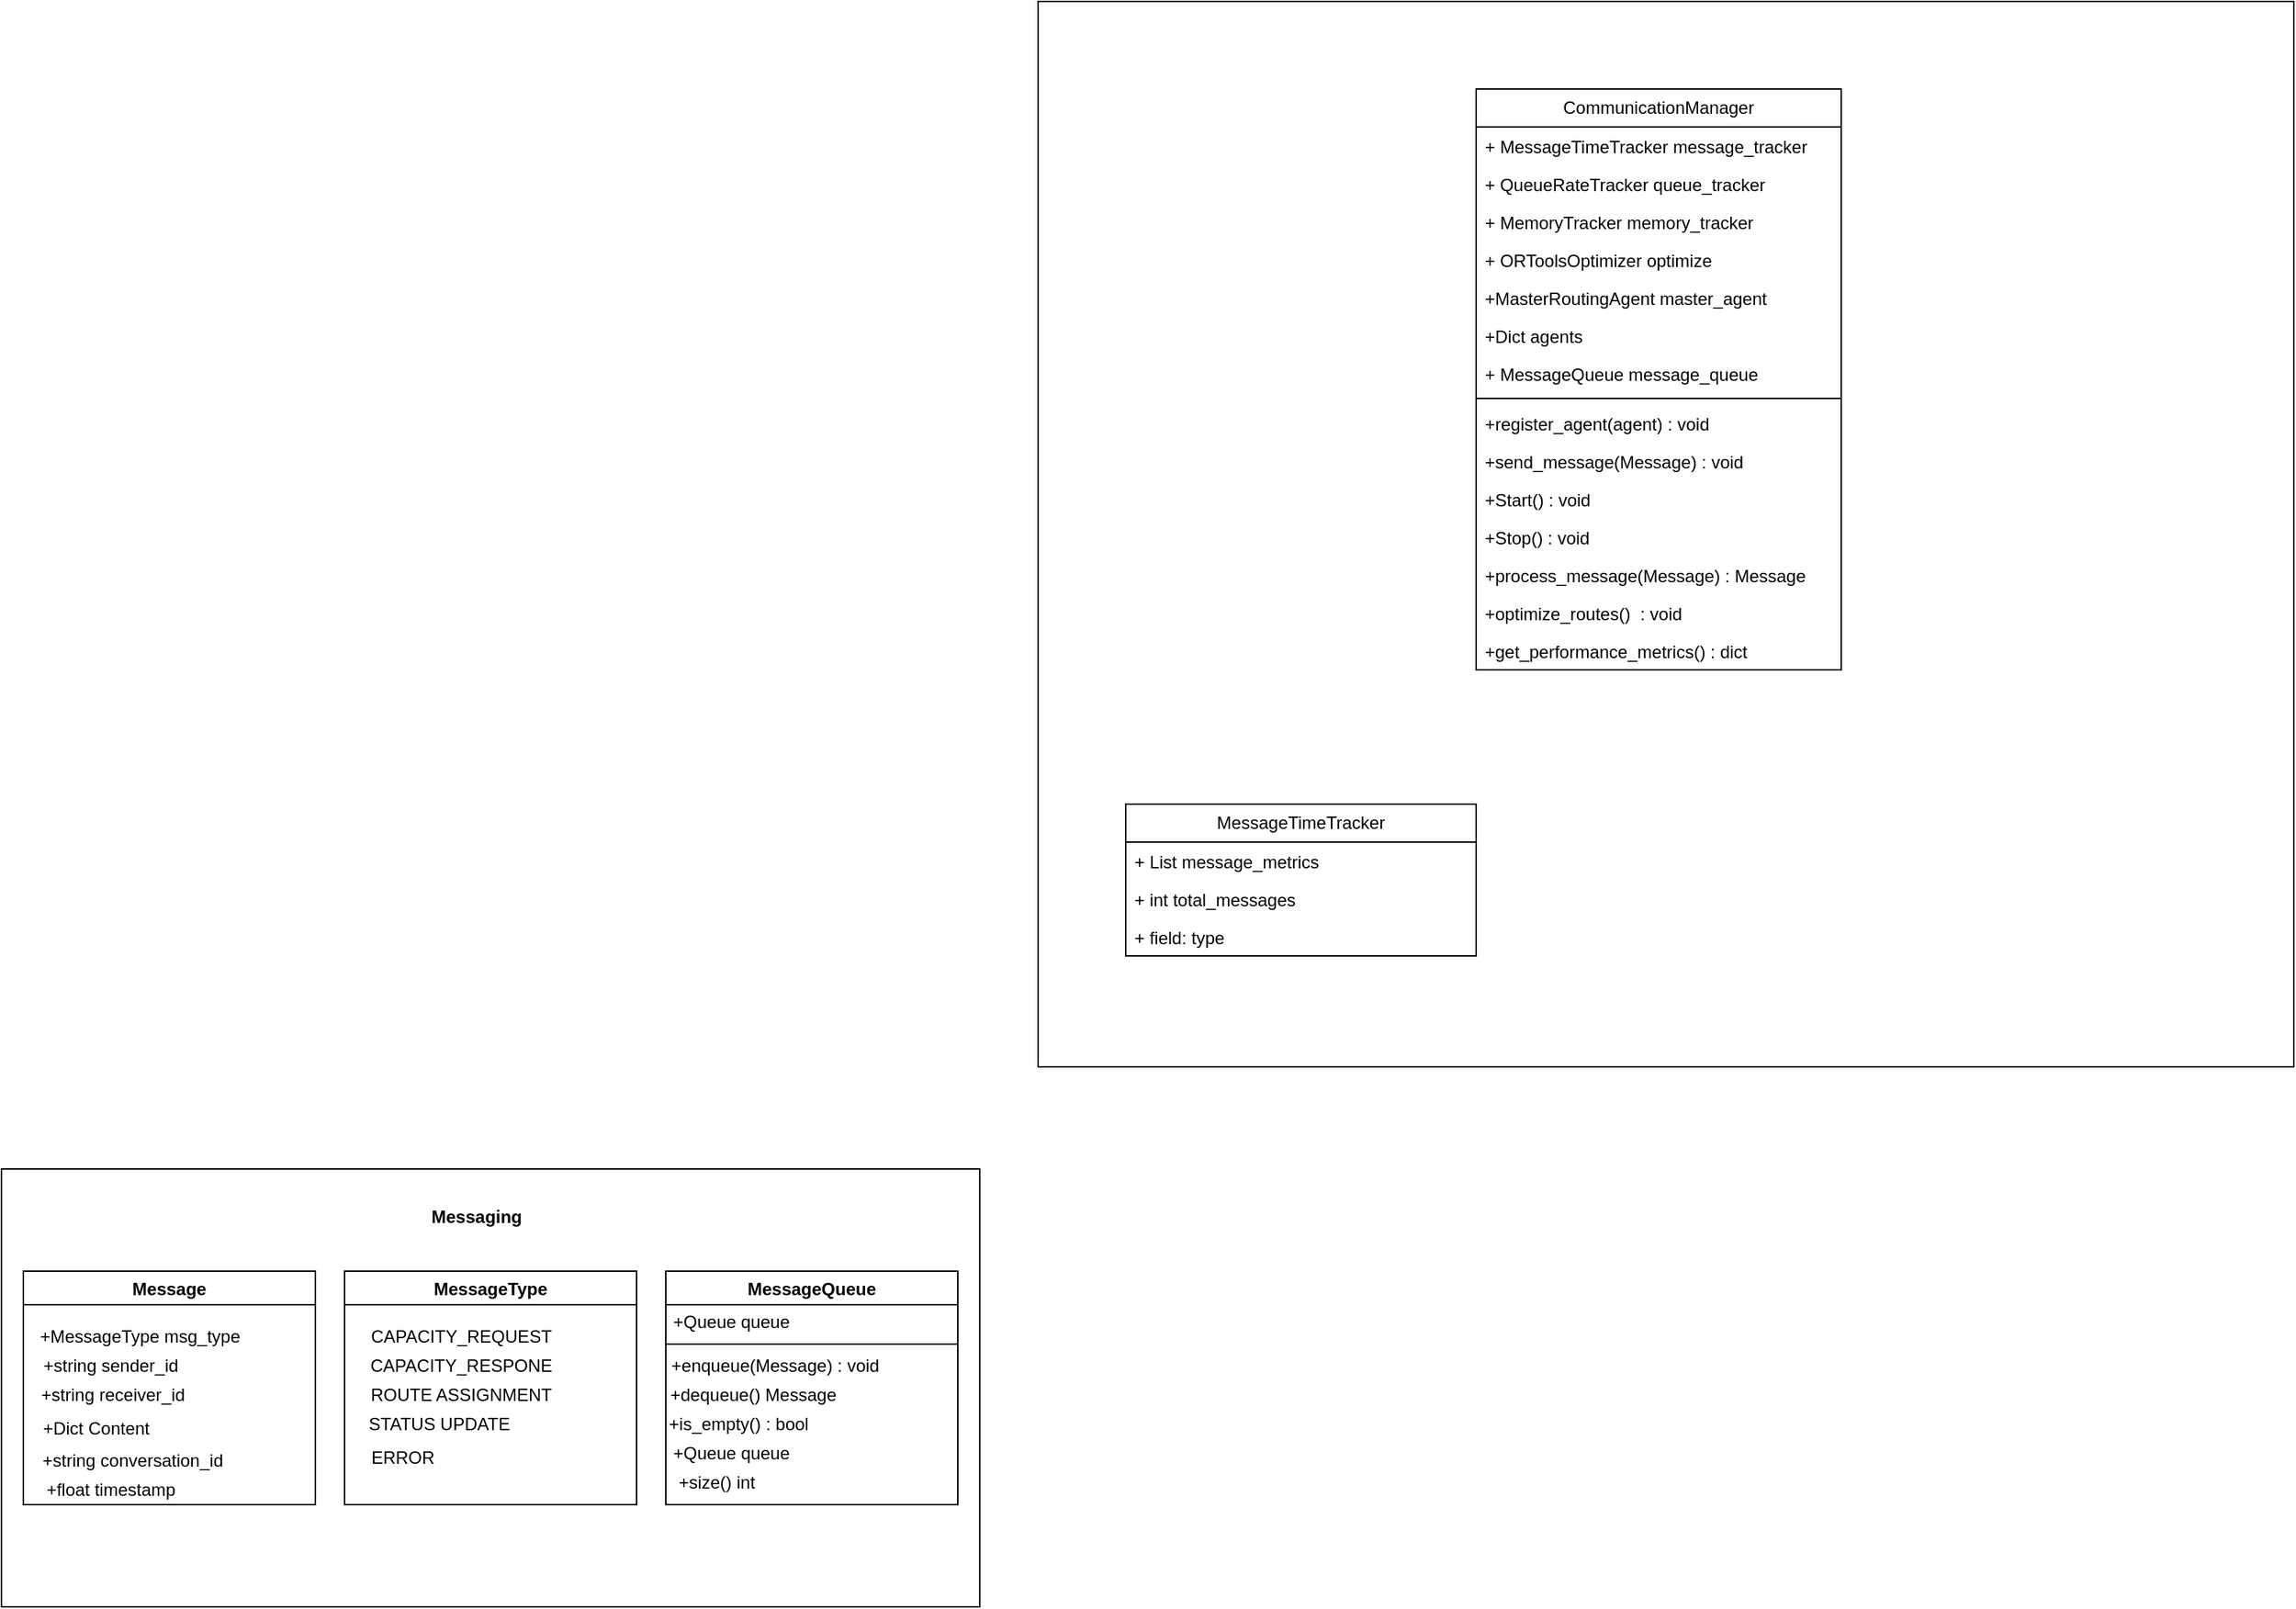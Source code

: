 <mxfile version="26.1.0">
  <diagram name="Page-1" id="3eJ2iNrHLLuz_BSAT2ms">
    <mxGraphModel dx="2600" dy="2660" grid="1" gridSize="10" guides="1" tooltips="1" connect="1" arrows="1" fold="1" page="1" pageScale="1" pageWidth="850" pageHeight="1100" math="0" shadow="0">
      <root>
        <mxCell id="0" />
        <mxCell id="1" parent="0" />
        <mxCell id="s4suzakwk4SIYHrB68MS-1" value="" style="rounded=0;whiteSpace=wrap;html=1;" vertex="1" parent="1">
          <mxGeometry x="50" y="90" width="670" height="300" as="geometry" />
        </mxCell>
        <mxCell id="s4suzakwk4SIYHrB68MS-12" value="Message" style="swimlane;" vertex="1" parent="1">
          <mxGeometry x="65" y="160" width="200" height="160" as="geometry">
            <mxRectangle x="60" y="70" width="90" height="30" as="alternateBounds" />
          </mxGeometry>
        </mxCell>
        <mxCell id="s4suzakwk4SIYHrB68MS-17" value="+MessageType msg_type" style="text;html=1;align=center;verticalAlign=middle;whiteSpace=wrap;rounded=0;" vertex="1" parent="s4suzakwk4SIYHrB68MS-12">
          <mxGeometry x="10" y="30" width="140" height="30" as="geometry" />
        </mxCell>
        <mxCell id="s4suzakwk4SIYHrB68MS-21" value="+Dict Content" style="text;html=1;align=center;verticalAlign=middle;whiteSpace=wrap;rounded=0;" vertex="1" parent="s4suzakwk4SIYHrB68MS-12">
          <mxGeometry x="10" y="100" width="80" height="15" as="geometry" />
        </mxCell>
        <mxCell id="s4suzakwk4SIYHrB68MS-19" value="+string receiver_id" style="text;html=1;align=center;verticalAlign=middle;whiteSpace=wrap;rounded=0;" vertex="1" parent="s4suzakwk4SIYHrB68MS-12">
          <mxGeometry x="10" y="80" width="102.5" height="10" as="geometry" />
        </mxCell>
        <mxCell id="s4suzakwk4SIYHrB68MS-18" value="+string sender_id" style="text;html=1;align=center;verticalAlign=middle;whiteSpace=wrap;rounded=0;" vertex="1" parent="s4suzakwk4SIYHrB68MS-12">
          <mxGeometry x="10" y="60" width="100" height="10" as="geometry" />
        </mxCell>
        <mxCell id="s4suzakwk4SIYHrB68MS-22" value="+string conversation_id" style="text;html=1;align=center;verticalAlign=middle;whiteSpace=wrap;rounded=0;" vertex="1" parent="1">
          <mxGeometry x="75" y="280" width="130" height="20" as="geometry" />
        </mxCell>
        <mxCell id="s4suzakwk4SIYHrB68MS-25" value="+float timestamp" style="text;html=1;align=center;verticalAlign=middle;whiteSpace=wrap;rounded=0;" vertex="1" parent="1">
          <mxGeometry x="75" y="300" width="100" height="20" as="geometry" />
        </mxCell>
        <mxCell id="s4suzakwk4SIYHrB68MS-26" value="MessageType" style="swimlane;" vertex="1" parent="1">
          <mxGeometry x="285" y="160" width="200" height="160" as="geometry">
            <mxRectangle x="60" y="70" width="90" height="30" as="alternateBounds" />
          </mxGeometry>
        </mxCell>
        <mxCell id="s4suzakwk4SIYHrB68MS-27" value="CAPACITY_REQUEST" style="text;html=1;align=center;verticalAlign=middle;whiteSpace=wrap;rounded=0;" vertex="1" parent="s4suzakwk4SIYHrB68MS-26">
          <mxGeometry x="10" y="30" width="140" height="30" as="geometry" />
        </mxCell>
        <mxCell id="s4suzakwk4SIYHrB68MS-28" value="STATUS UPDATE" style="text;html=1;align=center;verticalAlign=middle;whiteSpace=wrap;rounded=0;" vertex="1" parent="s4suzakwk4SIYHrB68MS-26">
          <mxGeometry y="100" width="130" height="10" as="geometry" />
        </mxCell>
        <mxCell id="s4suzakwk4SIYHrB68MS-29" value="ROUTE ASSIGNMENT" style="text;html=1;align=center;verticalAlign=middle;whiteSpace=wrap;rounded=0;" vertex="1" parent="s4suzakwk4SIYHrB68MS-26">
          <mxGeometry x="10" y="80" width="140" height="10" as="geometry" />
        </mxCell>
        <mxCell id="s4suzakwk4SIYHrB68MS-30" value="CAPACITY_RESPONE" style="text;html=1;align=center;verticalAlign=middle;whiteSpace=wrap;rounded=0;" vertex="1" parent="s4suzakwk4SIYHrB68MS-26">
          <mxGeometry x="30" y="60" width="100" height="10" as="geometry" />
        </mxCell>
        <mxCell id="s4suzakwk4SIYHrB68MS-31" value="ERROR" style="text;html=1;align=center;verticalAlign=middle;whiteSpace=wrap;rounded=0;" vertex="1" parent="s4suzakwk4SIYHrB68MS-26">
          <mxGeometry x="-20" y="120" width="120" height="15" as="geometry" />
        </mxCell>
        <mxCell id="s4suzakwk4SIYHrB68MS-32" value="MessageQueue" style="swimlane;" vertex="1" parent="1">
          <mxGeometry x="505" y="160" width="200" height="160" as="geometry">
            <mxRectangle x="60" y="70" width="90" height="30" as="alternateBounds" />
          </mxGeometry>
        </mxCell>
        <mxCell id="s4suzakwk4SIYHrB68MS-39" value="+Queue queue" style="text;html=1;align=center;verticalAlign=middle;whiteSpace=wrap;rounded=0;" vertex="1" parent="s4suzakwk4SIYHrB68MS-32">
          <mxGeometry y="30" width="90" height="10" as="geometry" />
        </mxCell>
        <mxCell id="s4suzakwk4SIYHrB68MS-41" value="+dequeue() Message" style="text;html=1;align=center;verticalAlign=middle;whiteSpace=wrap;rounded=0;" vertex="1" parent="s4suzakwk4SIYHrB68MS-32">
          <mxGeometry y="80" width="120" height="10" as="geometry" />
        </mxCell>
        <mxCell id="s4suzakwk4SIYHrB68MS-42" value="+is_empty() : bool" style="text;html=1;align=center;verticalAlign=middle;whiteSpace=wrap;rounded=0;" vertex="1" parent="s4suzakwk4SIYHrB68MS-32">
          <mxGeometry y="100" width="100" height="10" as="geometry" />
        </mxCell>
        <mxCell id="s4suzakwk4SIYHrB68MS-43" value="+Queue queue" style="text;html=1;align=center;verticalAlign=middle;whiteSpace=wrap;rounded=0;" vertex="1" parent="s4suzakwk4SIYHrB68MS-32">
          <mxGeometry y="120" width="90" height="10" as="geometry" />
        </mxCell>
        <mxCell id="s4suzakwk4SIYHrB68MS-38" value="" style="endArrow=none;html=1;rounded=0;entryX=1;entryY=0.25;entryDx=0;entryDy=0;exitX=0;exitY=0.25;exitDx=0;exitDy=0;" edge="1" parent="1">
          <mxGeometry width="50" height="50" relative="1" as="geometry">
            <mxPoint x="505" y="210" as="sourcePoint" />
            <mxPoint x="705" y="210" as="targetPoint" />
          </mxGeometry>
        </mxCell>
        <mxCell id="s4suzakwk4SIYHrB68MS-40" value="+enqueue(Message) : void" style="text;html=1;align=center;verticalAlign=middle;whiteSpace=wrap;rounded=0;" vertex="1" parent="1">
          <mxGeometry x="505" y="220" width="150" height="10" as="geometry" />
        </mxCell>
        <mxCell id="s4suzakwk4SIYHrB68MS-44" value="+size() int" style="text;html=1;align=center;verticalAlign=middle;whiteSpace=wrap;rounded=0;" vertex="1" parent="1">
          <mxGeometry x="495" y="300" width="90" height="10" as="geometry" />
        </mxCell>
        <mxCell id="s4suzakwk4SIYHrB68MS-54" value="Messaging" style="text;align=center;fontStyle=1;verticalAlign=middle;spacingLeft=3;spacingRight=3;strokeColor=none;rotatable=0;points=[[0,0.5],[1,0.5]];portConstraint=eastwest;html=1;" vertex="1" parent="1">
          <mxGeometry x="335" y="110" width="80" height="26" as="geometry" />
        </mxCell>
        <mxCell id="s4suzakwk4SIYHrB68MS-55" value="" style="rounded=0;whiteSpace=wrap;html=1;" vertex="1" parent="1">
          <mxGeometry x="760" y="-710" width="860" height="730" as="geometry" />
        </mxCell>
        <mxCell id="s4suzakwk4SIYHrB68MS-56" value="CommunicationManager" style="swimlane;fontStyle=0;childLayout=stackLayout;horizontal=1;startSize=26;fillColor=none;horizontalStack=0;resizeParent=1;resizeParentMax=0;resizeLast=0;collapsible=1;marginBottom=0;whiteSpace=wrap;html=1;" vertex="1" parent="1">
          <mxGeometry x="1060" y="-650" width="250" height="398" as="geometry" />
        </mxCell>
        <mxCell id="s4suzakwk4SIYHrB68MS-57" value="+ MessageTimeTracker message_tracker" style="text;strokeColor=none;fillColor=none;align=left;verticalAlign=top;spacingLeft=4;spacingRight=4;overflow=hidden;rotatable=0;points=[[0,0.5],[1,0.5]];portConstraint=eastwest;whiteSpace=wrap;html=1;" vertex="1" parent="s4suzakwk4SIYHrB68MS-56">
          <mxGeometry y="26" width="250" height="26" as="geometry" />
        </mxCell>
        <mxCell id="s4suzakwk4SIYHrB68MS-58" value="+ QueueRateTracker queue_tracker" style="text;strokeColor=none;fillColor=none;align=left;verticalAlign=top;spacingLeft=4;spacingRight=4;overflow=hidden;rotatable=0;points=[[0,0.5],[1,0.5]];portConstraint=eastwest;whiteSpace=wrap;html=1;" vertex="1" parent="s4suzakwk4SIYHrB68MS-56">
          <mxGeometry y="52" width="250" height="26" as="geometry" />
        </mxCell>
        <mxCell id="s4suzakwk4SIYHrB68MS-59" value="+ MemoryTracker memory_tracker" style="text;strokeColor=none;fillColor=none;align=left;verticalAlign=top;spacingLeft=4;spacingRight=4;overflow=hidden;rotatable=0;points=[[0,0.5],[1,0.5]];portConstraint=eastwest;whiteSpace=wrap;html=1;" vertex="1" parent="s4suzakwk4SIYHrB68MS-56">
          <mxGeometry y="78" width="250" height="26" as="geometry" />
        </mxCell>
        <mxCell id="s4suzakwk4SIYHrB68MS-60" value="+ ORToolsOptimizer optimize" style="text;strokeColor=none;fillColor=none;align=left;verticalAlign=top;spacingLeft=4;spacingRight=4;overflow=hidden;rotatable=0;points=[[0,0.5],[1,0.5]];portConstraint=eastwest;whiteSpace=wrap;html=1;" vertex="1" parent="s4suzakwk4SIYHrB68MS-56">
          <mxGeometry y="104" width="250" height="26" as="geometry" />
        </mxCell>
        <mxCell id="s4suzakwk4SIYHrB68MS-61" value="+MasterRoutingAgent master_agent" style="text;strokeColor=none;fillColor=none;align=left;verticalAlign=top;spacingLeft=4;spacingRight=4;overflow=hidden;rotatable=0;points=[[0,0.5],[1,0.5]];portConstraint=eastwest;whiteSpace=wrap;html=1;" vertex="1" parent="s4suzakwk4SIYHrB68MS-56">
          <mxGeometry y="130" width="250" height="26" as="geometry" />
        </mxCell>
        <mxCell id="s4suzakwk4SIYHrB68MS-62" value="+Dict agents" style="text;strokeColor=none;fillColor=none;align=left;verticalAlign=top;spacingLeft=4;spacingRight=4;overflow=hidden;rotatable=0;points=[[0,0.5],[1,0.5]];portConstraint=eastwest;whiteSpace=wrap;html=1;" vertex="1" parent="s4suzakwk4SIYHrB68MS-56">
          <mxGeometry y="156" width="250" height="26" as="geometry" />
        </mxCell>
        <mxCell id="s4suzakwk4SIYHrB68MS-63" value="+ MessageQueue message_queue" style="text;strokeColor=none;fillColor=none;align=left;verticalAlign=top;spacingLeft=4;spacingRight=4;overflow=hidden;rotatable=0;points=[[0,0.5],[1,0.5]];portConstraint=eastwest;whiteSpace=wrap;html=1;" vertex="1" parent="s4suzakwk4SIYHrB68MS-56">
          <mxGeometry y="182" width="250" height="26" as="geometry" />
        </mxCell>
        <mxCell id="s4suzakwk4SIYHrB68MS-65" value="" style="line;strokeWidth=1;fillColor=none;align=left;verticalAlign=middle;spacingTop=-1;spacingLeft=3;spacingRight=3;rotatable=0;labelPosition=right;points=[];portConstraint=eastwest;strokeColor=inherit;" vertex="1" parent="s4suzakwk4SIYHrB68MS-56">
          <mxGeometry y="208" width="250" height="8" as="geometry" />
        </mxCell>
        <mxCell id="s4suzakwk4SIYHrB68MS-64" value="+register_agent(agent) : void" style="text;strokeColor=none;fillColor=none;align=left;verticalAlign=top;spacingLeft=4;spacingRight=4;overflow=hidden;rotatable=0;points=[[0,0.5],[1,0.5]];portConstraint=eastwest;whiteSpace=wrap;html=1;" vertex="1" parent="s4suzakwk4SIYHrB68MS-56">
          <mxGeometry y="216" width="250" height="26" as="geometry" />
        </mxCell>
        <mxCell id="s4suzakwk4SIYHrB68MS-69" value="+send_message(Message) : void" style="text;strokeColor=none;fillColor=none;align=left;verticalAlign=top;spacingLeft=4;spacingRight=4;overflow=hidden;rotatable=0;points=[[0,0.5],[1,0.5]];portConstraint=eastwest;whiteSpace=wrap;html=1;" vertex="1" parent="s4suzakwk4SIYHrB68MS-56">
          <mxGeometry y="242" width="250" height="26" as="geometry" />
        </mxCell>
        <mxCell id="s4suzakwk4SIYHrB68MS-70" value="+Start() : void" style="text;strokeColor=none;fillColor=none;align=left;verticalAlign=top;spacingLeft=4;spacingRight=4;overflow=hidden;rotatable=0;points=[[0,0.5],[1,0.5]];portConstraint=eastwest;whiteSpace=wrap;html=1;" vertex="1" parent="s4suzakwk4SIYHrB68MS-56">
          <mxGeometry y="268" width="250" height="26" as="geometry" />
        </mxCell>
        <mxCell id="s4suzakwk4SIYHrB68MS-71" value="+Stop() : void&lt;div&gt;&lt;br/&gt;&lt;/div&gt;" style="text;strokeColor=none;fillColor=none;align=left;verticalAlign=top;spacingLeft=4;spacingRight=4;overflow=hidden;rotatable=0;points=[[0,0.5],[1,0.5]];portConstraint=eastwest;whiteSpace=wrap;html=1;" vertex="1" parent="s4suzakwk4SIYHrB68MS-56">
          <mxGeometry y="294" width="250" height="26" as="geometry" />
        </mxCell>
        <mxCell id="s4suzakwk4SIYHrB68MS-72" value="+process_message(Message) : Message" style="text;strokeColor=none;fillColor=none;align=left;verticalAlign=top;spacingLeft=4;spacingRight=4;overflow=hidden;rotatable=0;points=[[0,0.5],[1,0.5]];portConstraint=eastwest;whiteSpace=wrap;html=1;" vertex="1" parent="s4suzakwk4SIYHrB68MS-56">
          <mxGeometry y="320" width="250" height="26" as="geometry" />
        </mxCell>
        <mxCell id="s4suzakwk4SIYHrB68MS-73" value="+optimize_routes()&amp;nbsp; : void" style="text;strokeColor=none;fillColor=none;align=left;verticalAlign=top;spacingLeft=4;spacingRight=4;overflow=hidden;rotatable=0;points=[[0,0.5],[1,0.5]];portConstraint=eastwest;whiteSpace=wrap;html=1;" vertex="1" parent="s4suzakwk4SIYHrB68MS-56">
          <mxGeometry y="346" width="250" height="26" as="geometry" />
        </mxCell>
        <mxCell id="s4suzakwk4SIYHrB68MS-68" value="+get_performance_metrics() : dict" style="text;strokeColor=none;fillColor=none;align=left;verticalAlign=top;spacingLeft=4;spacingRight=4;overflow=hidden;rotatable=0;points=[[0,0.5],[1,0.5]];portConstraint=eastwest;whiteSpace=wrap;html=1;" vertex="1" parent="s4suzakwk4SIYHrB68MS-56">
          <mxGeometry y="372" width="250" height="26" as="geometry" />
        </mxCell>
        <mxCell id="s4suzakwk4SIYHrB68MS-74" value="MessageTimeTracker" style="swimlane;fontStyle=0;childLayout=stackLayout;horizontal=1;startSize=26;fillColor=none;horizontalStack=0;resizeParent=1;resizeParentMax=0;resizeLast=0;collapsible=1;marginBottom=0;whiteSpace=wrap;html=1;" vertex="1" parent="1">
          <mxGeometry x="820" y="-160" width="240" height="104" as="geometry" />
        </mxCell>
        <mxCell id="s4suzakwk4SIYHrB68MS-75" value="+ List message_metrics" style="text;strokeColor=none;fillColor=none;align=left;verticalAlign=top;spacingLeft=4;spacingRight=4;overflow=hidden;rotatable=0;points=[[0,0.5],[1,0.5]];portConstraint=eastwest;whiteSpace=wrap;html=1;" vertex="1" parent="s4suzakwk4SIYHrB68MS-74">
          <mxGeometry y="26" width="240" height="26" as="geometry" />
        </mxCell>
        <mxCell id="s4suzakwk4SIYHrB68MS-76" value="+ int total_messages" style="text;strokeColor=none;fillColor=none;align=left;verticalAlign=top;spacingLeft=4;spacingRight=4;overflow=hidden;rotatable=0;points=[[0,0.5],[1,0.5]];portConstraint=eastwest;whiteSpace=wrap;html=1;" vertex="1" parent="s4suzakwk4SIYHrB68MS-74">
          <mxGeometry y="52" width="240" height="26" as="geometry" />
        </mxCell>
        <mxCell id="s4suzakwk4SIYHrB68MS-77" value="+ field: type" style="text;strokeColor=none;fillColor=none;align=left;verticalAlign=top;spacingLeft=4;spacingRight=4;overflow=hidden;rotatable=0;points=[[0,0.5],[1,0.5]];portConstraint=eastwest;whiteSpace=wrap;html=1;" vertex="1" parent="s4suzakwk4SIYHrB68MS-74">
          <mxGeometry y="78" width="240" height="26" as="geometry" />
        </mxCell>
      </root>
    </mxGraphModel>
  </diagram>
</mxfile>
